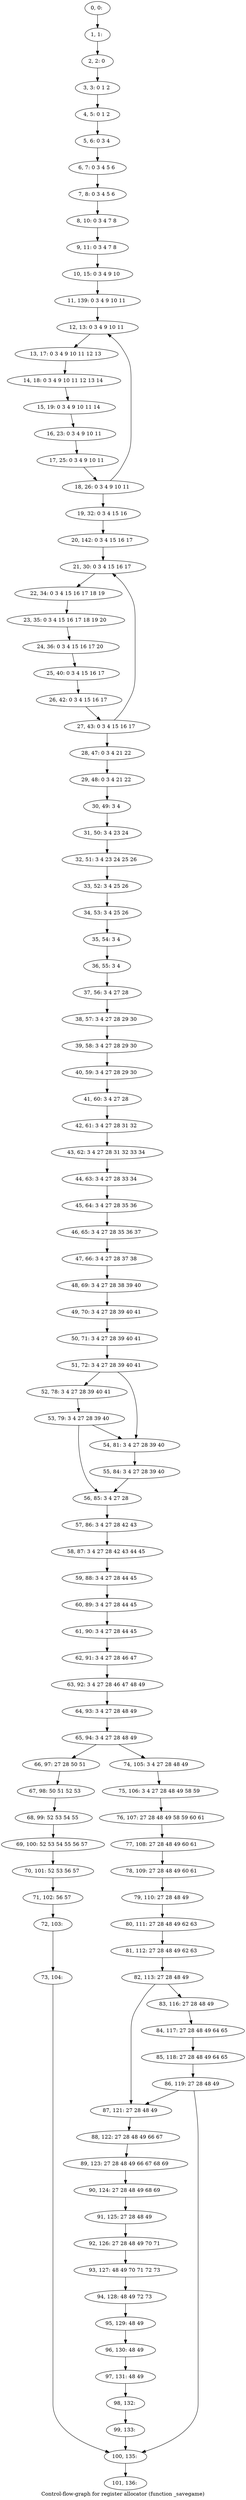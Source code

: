 digraph G {
graph [label="Control-flow-graph for register allocator (function _savegame)"]
0[label="0, 0: "];
1[label="1, 1: "];
2[label="2, 2: 0 "];
3[label="3, 3: 0 1 2 "];
4[label="4, 5: 0 1 2 "];
5[label="5, 6: 0 3 4 "];
6[label="6, 7: 0 3 4 5 6 "];
7[label="7, 8: 0 3 4 5 6 "];
8[label="8, 10: 0 3 4 7 8 "];
9[label="9, 11: 0 3 4 7 8 "];
10[label="10, 15: 0 3 4 9 10 "];
11[label="11, 139: 0 3 4 9 10 11 "];
12[label="12, 13: 0 3 4 9 10 11 "];
13[label="13, 17: 0 3 4 9 10 11 12 13 "];
14[label="14, 18: 0 3 4 9 10 11 12 13 14 "];
15[label="15, 19: 0 3 4 9 10 11 14 "];
16[label="16, 23: 0 3 4 9 10 11 "];
17[label="17, 25: 0 3 4 9 10 11 "];
18[label="18, 26: 0 3 4 9 10 11 "];
19[label="19, 32: 0 3 4 15 16 "];
20[label="20, 142: 0 3 4 15 16 17 "];
21[label="21, 30: 0 3 4 15 16 17 "];
22[label="22, 34: 0 3 4 15 16 17 18 19 "];
23[label="23, 35: 0 3 4 15 16 17 18 19 20 "];
24[label="24, 36: 0 3 4 15 16 17 20 "];
25[label="25, 40: 0 3 4 15 16 17 "];
26[label="26, 42: 0 3 4 15 16 17 "];
27[label="27, 43: 0 3 4 15 16 17 "];
28[label="28, 47: 0 3 4 21 22 "];
29[label="29, 48: 0 3 4 21 22 "];
30[label="30, 49: 3 4 "];
31[label="31, 50: 3 4 23 24 "];
32[label="32, 51: 3 4 23 24 25 26 "];
33[label="33, 52: 3 4 25 26 "];
34[label="34, 53: 3 4 25 26 "];
35[label="35, 54: 3 4 "];
36[label="36, 55: 3 4 "];
37[label="37, 56: 3 4 27 28 "];
38[label="38, 57: 3 4 27 28 29 30 "];
39[label="39, 58: 3 4 27 28 29 30 "];
40[label="40, 59: 3 4 27 28 29 30 "];
41[label="41, 60: 3 4 27 28 "];
42[label="42, 61: 3 4 27 28 31 32 "];
43[label="43, 62: 3 4 27 28 31 32 33 34 "];
44[label="44, 63: 3 4 27 28 33 34 "];
45[label="45, 64: 3 4 27 28 35 36 "];
46[label="46, 65: 3 4 27 28 35 36 37 "];
47[label="47, 66: 3 4 27 28 37 38 "];
48[label="48, 69: 3 4 27 28 38 39 40 "];
49[label="49, 70: 3 4 27 28 39 40 41 "];
50[label="50, 71: 3 4 27 28 39 40 41 "];
51[label="51, 72: 3 4 27 28 39 40 41 "];
52[label="52, 78: 3 4 27 28 39 40 41 "];
53[label="53, 79: 3 4 27 28 39 40 "];
54[label="54, 81: 3 4 27 28 39 40 "];
55[label="55, 84: 3 4 27 28 39 40 "];
56[label="56, 85: 3 4 27 28 "];
57[label="57, 86: 3 4 27 28 42 43 "];
58[label="58, 87: 3 4 27 28 42 43 44 45 "];
59[label="59, 88: 3 4 27 28 44 45 "];
60[label="60, 89: 3 4 27 28 44 45 "];
61[label="61, 90: 3 4 27 28 44 45 "];
62[label="62, 91: 3 4 27 28 46 47 "];
63[label="63, 92: 3 4 27 28 46 47 48 49 "];
64[label="64, 93: 3 4 27 28 48 49 "];
65[label="65, 94: 3 4 27 28 48 49 "];
66[label="66, 97: 27 28 50 51 "];
67[label="67, 98: 50 51 52 53 "];
68[label="68, 99: 52 53 54 55 "];
69[label="69, 100: 52 53 54 55 56 57 "];
70[label="70, 101: 52 53 56 57 "];
71[label="71, 102: 56 57 "];
72[label="72, 103: "];
73[label="73, 104: "];
74[label="74, 105: 3 4 27 28 48 49 "];
75[label="75, 106: 3 4 27 28 48 49 58 59 "];
76[label="76, 107: 27 28 48 49 58 59 60 61 "];
77[label="77, 108: 27 28 48 49 60 61 "];
78[label="78, 109: 27 28 48 49 60 61 "];
79[label="79, 110: 27 28 48 49 "];
80[label="80, 111: 27 28 48 49 62 63 "];
81[label="81, 112: 27 28 48 49 62 63 "];
82[label="82, 113: 27 28 48 49 "];
83[label="83, 116: 27 28 48 49 "];
84[label="84, 117: 27 28 48 49 64 65 "];
85[label="85, 118: 27 28 48 49 64 65 "];
86[label="86, 119: 27 28 48 49 "];
87[label="87, 121: 27 28 48 49 "];
88[label="88, 122: 27 28 48 49 66 67 "];
89[label="89, 123: 27 28 48 49 66 67 68 69 "];
90[label="90, 124: 27 28 48 49 68 69 "];
91[label="91, 125: 27 28 48 49 "];
92[label="92, 126: 27 28 48 49 70 71 "];
93[label="93, 127: 48 49 70 71 72 73 "];
94[label="94, 128: 48 49 72 73 "];
95[label="95, 129: 48 49 "];
96[label="96, 130: 48 49 "];
97[label="97, 131: 48 49 "];
98[label="98, 132: "];
99[label="99, 133: "];
100[label="100, 135: "];
101[label="101, 136: "];
0->1 ;
1->2 ;
2->3 ;
3->4 ;
4->5 ;
5->6 ;
6->7 ;
7->8 ;
8->9 ;
9->10 ;
10->11 ;
11->12 ;
12->13 ;
13->14 ;
14->15 ;
15->16 ;
16->17 ;
17->18 ;
18->19 ;
18->12 ;
19->20 ;
20->21 ;
21->22 ;
22->23 ;
23->24 ;
24->25 ;
25->26 ;
26->27 ;
27->28 ;
27->21 ;
28->29 ;
29->30 ;
30->31 ;
31->32 ;
32->33 ;
33->34 ;
34->35 ;
35->36 ;
36->37 ;
37->38 ;
38->39 ;
39->40 ;
40->41 ;
41->42 ;
42->43 ;
43->44 ;
44->45 ;
45->46 ;
46->47 ;
47->48 ;
48->49 ;
49->50 ;
50->51 ;
51->52 ;
51->54 ;
52->53 ;
53->54 ;
53->56 ;
54->55 ;
55->56 ;
56->57 ;
57->58 ;
58->59 ;
59->60 ;
60->61 ;
61->62 ;
62->63 ;
63->64 ;
64->65 ;
65->66 ;
65->74 ;
66->67 ;
67->68 ;
68->69 ;
69->70 ;
70->71 ;
71->72 ;
72->73 ;
73->100 ;
74->75 ;
75->76 ;
76->77 ;
77->78 ;
78->79 ;
79->80 ;
80->81 ;
81->82 ;
82->83 ;
82->87 ;
83->84 ;
84->85 ;
85->86 ;
86->87 ;
86->100 ;
87->88 ;
88->89 ;
89->90 ;
90->91 ;
91->92 ;
92->93 ;
93->94 ;
94->95 ;
95->96 ;
96->97 ;
97->98 ;
98->99 ;
99->100 ;
100->101 ;
}
